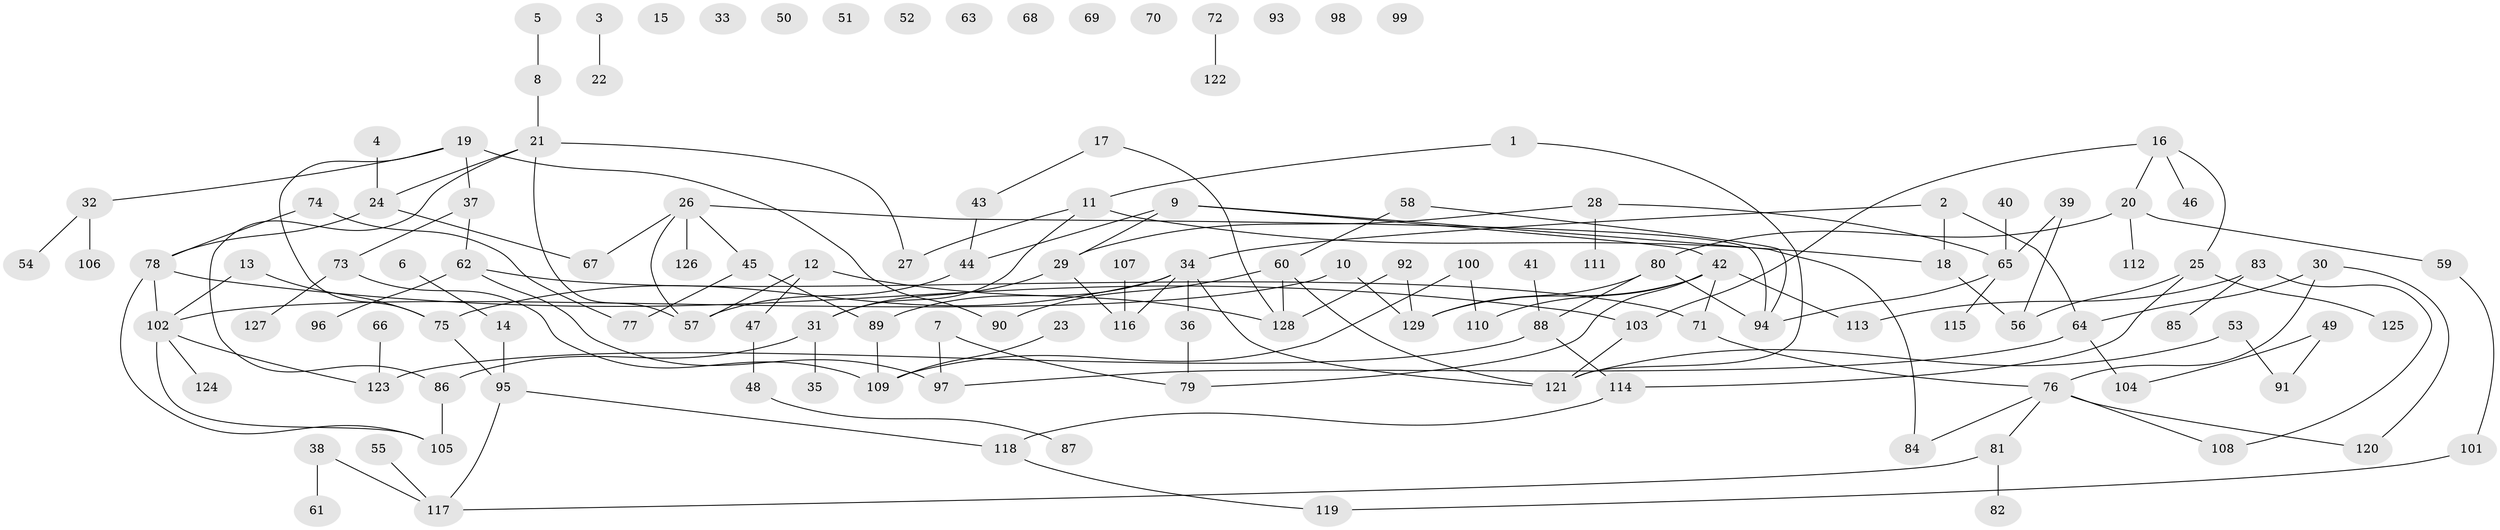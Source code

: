 // coarse degree distribution, {2: 0.20652173913043478, 4: 0.10869565217391304, 0: 0.14130434782608695, 1: 0.2608695652173913, 5: 0.07608695652173914, 6: 0.05434782608695652, 7: 0.03260869565217391, 3: 0.10869565217391304, 8: 0.010869565217391304}
// Generated by graph-tools (version 1.1) at 2025/23/03/03/25 07:23:28]
// undirected, 129 vertices, 152 edges
graph export_dot {
graph [start="1"]
  node [color=gray90,style=filled];
  1;
  2;
  3;
  4;
  5;
  6;
  7;
  8;
  9;
  10;
  11;
  12;
  13;
  14;
  15;
  16;
  17;
  18;
  19;
  20;
  21;
  22;
  23;
  24;
  25;
  26;
  27;
  28;
  29;
  30;
  31;
  32;
  33;
  34;
  35;
  36;
  37;
  38;
  39;
  40;
  41;
  42;
  43;
  44;
  45;
  46;
  47;
  48;
  49;
  50;
  51;
  52;
  53;
  54;
  55;
  56;
  57;
  58;
  59;
  60;
  61;
  62;
  63;
  64;
  65;
  66;
  67;
  68;
  69;
  70;
  71;
  72;
  73;
  74;
  75;
  76;
  77;
  78;
  79;
  80;
  81;
  82;
  83;
  84;
  85;
  86;
  87;
  88;
  89;
  90;
  91;
  92;
  93;
  94;
  95;
  96;
  97;
  98;
  99;
  100;
  101;
  102;
  103;
  104;
  105;
  106;
  107;
  108;
  109;
  110;
  111;
  112;
  113;
  114;
  115;
  116;
  117;
  118;
  119;
  120;
  121;
  122;
  123;
  124;
  125;
  126;
  127;
  128;
  129;
  1 -- 11;
  1 -- 121;
  2 -- 18;
  2 -- 34;
  2 -- 64;
  3 -- 22;
  4 -- 24;
  5 -- 8;
  6 -- 14;
  7 -- 79;
  7 -- 97;
  8 -- 21;
  9 -- 29;
  9 -- 42;
  9 -- 44;
  9 -- 84;
  10 -- 102;
  10 -- 129;
  11 -- 18;
  11 -- 27;
  11 -- 31;
  12 -- 47;
  12 -- 57;
  12 -- 128;
  13 -- 75;
  13 -- 102;
  14 -- 95;
  16 -- 20;
  16 -- 25;
  16 -- 46;
  16 -- 103;
  17 -- 43;
  17 -- 128;
  18 -- 56;
  19 -- 32;
  19 -- 37;
  19 -- 75;
  19 -- 90;
  20 -- 59;
  20 -- 80;
  20 -- 112;
  21 -- 24;
  21 -- 27;
  21 -- 57;
  21 -- 86;
  23 -- 109;
  24 -- 67;
  24 -- 78;
  25 -- 56;
  25 -- 114;
  25 -- 125;
  26 -- 45;
  26 -- 57;
  26 -- 67;
  26 -- 94;
  26 -- 126;
  28 -- 29;
  28 -- 65;
  28 -- 111;
  29 -- 31;
  29 -- 116;
  30 -- 64;
  30 -- 76;
  30 -- 120;
  31 -- 35;
  31 -- 86;
  32 -- 54;
  32 -- 106;
  34 -- 36;
  34 -- 75;
  34 -- 89;
  34 -- 116;
  34 -- 121;
  36 -- 79;
  37 -- 62;
  37 -- 73;
  38 -- 61;
  38 -- 117;
  39 -- 56;
  39 -- 65;
  40 -- 65;
  41 -- 88;
  42 -- 71;
  42 -- 79;
  42 -- 110;
  42 -- 113;
  42 -- 129;
  43 -- 44;
  44 -- 57;
  45 -- 77;
  45 -- 89;
  47 -- 48;
  48 -- 87;
  49 -- 91;
  49 -- 104;
  53 -- 91;
  53 -- 121;
  55 -- 117;
  58 -- 60;
  58 -- 94;
  59 -- 101;
  60 -- 90;
  60 -- 121;
  60 -- 128;
  62 -- 71;
  62 -- 96;
  62 -- 97;
  64 -- 97;
  64 -- 104;
  65 -- 94;
  65 -- 115;
  66 -- 123;
  71 -- 76;
  72 -- 122;
  73 -- 109;
  73 -- 127;
  74 -- 77;
  74 -- 78;
  75 -- 95;
  76 -- 81;
  76 -- 84;
  76 -- 108;
  76 -- 120;
  78 -- 102;
  78 -- 103;
  78 -- 105;
  80 -- 88;
  80 -- 94;
  80 -- 129;
  81 -- 82;
  81 -- 117;
  83 -- 85;
  83 -- 108;
  83 -- 113;
  86 -- 105;
  88 -- 114;
  88 -- 123;
  89 -- 109;
  92 -- 128;
  92 -- 129;
  95 -- 117;
  95 -- 118;
  100 -- 109;
  100 -- 110;
  101 -- 119;
  102 -- 105;
  102 -- 123;
  102 -- 124;
  103 -- 121;
  107 -- 116;
  114 -- 118;
  118 -- 119;
}

